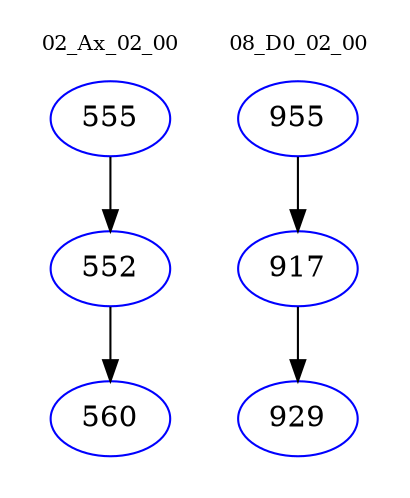 digraph{
subgraph cluster_0 {
color = white
label = "02_Ax_02_00";
fontsize=10;
T0_555 [label="555", color="blue"]
T0_555 -> T0_552 [color="black"]
T0_552 [label="552", color="blue"]
T0_552 -> T0_560 [color="black"]
T0_560 [label="560", color="blue"]
}
subgraph cluster_1 {
color = white
label = "08_D0_02_00";
fontsize=10;
T1_955 [label="955", color="blue"]
T1_955 -> T1_917 [color="black"]
T1_917 [label="917", color="blue"]
T1_917 -> T1_929 [color="black"]
T1_929 [label="929", color="blue"]
}
}
